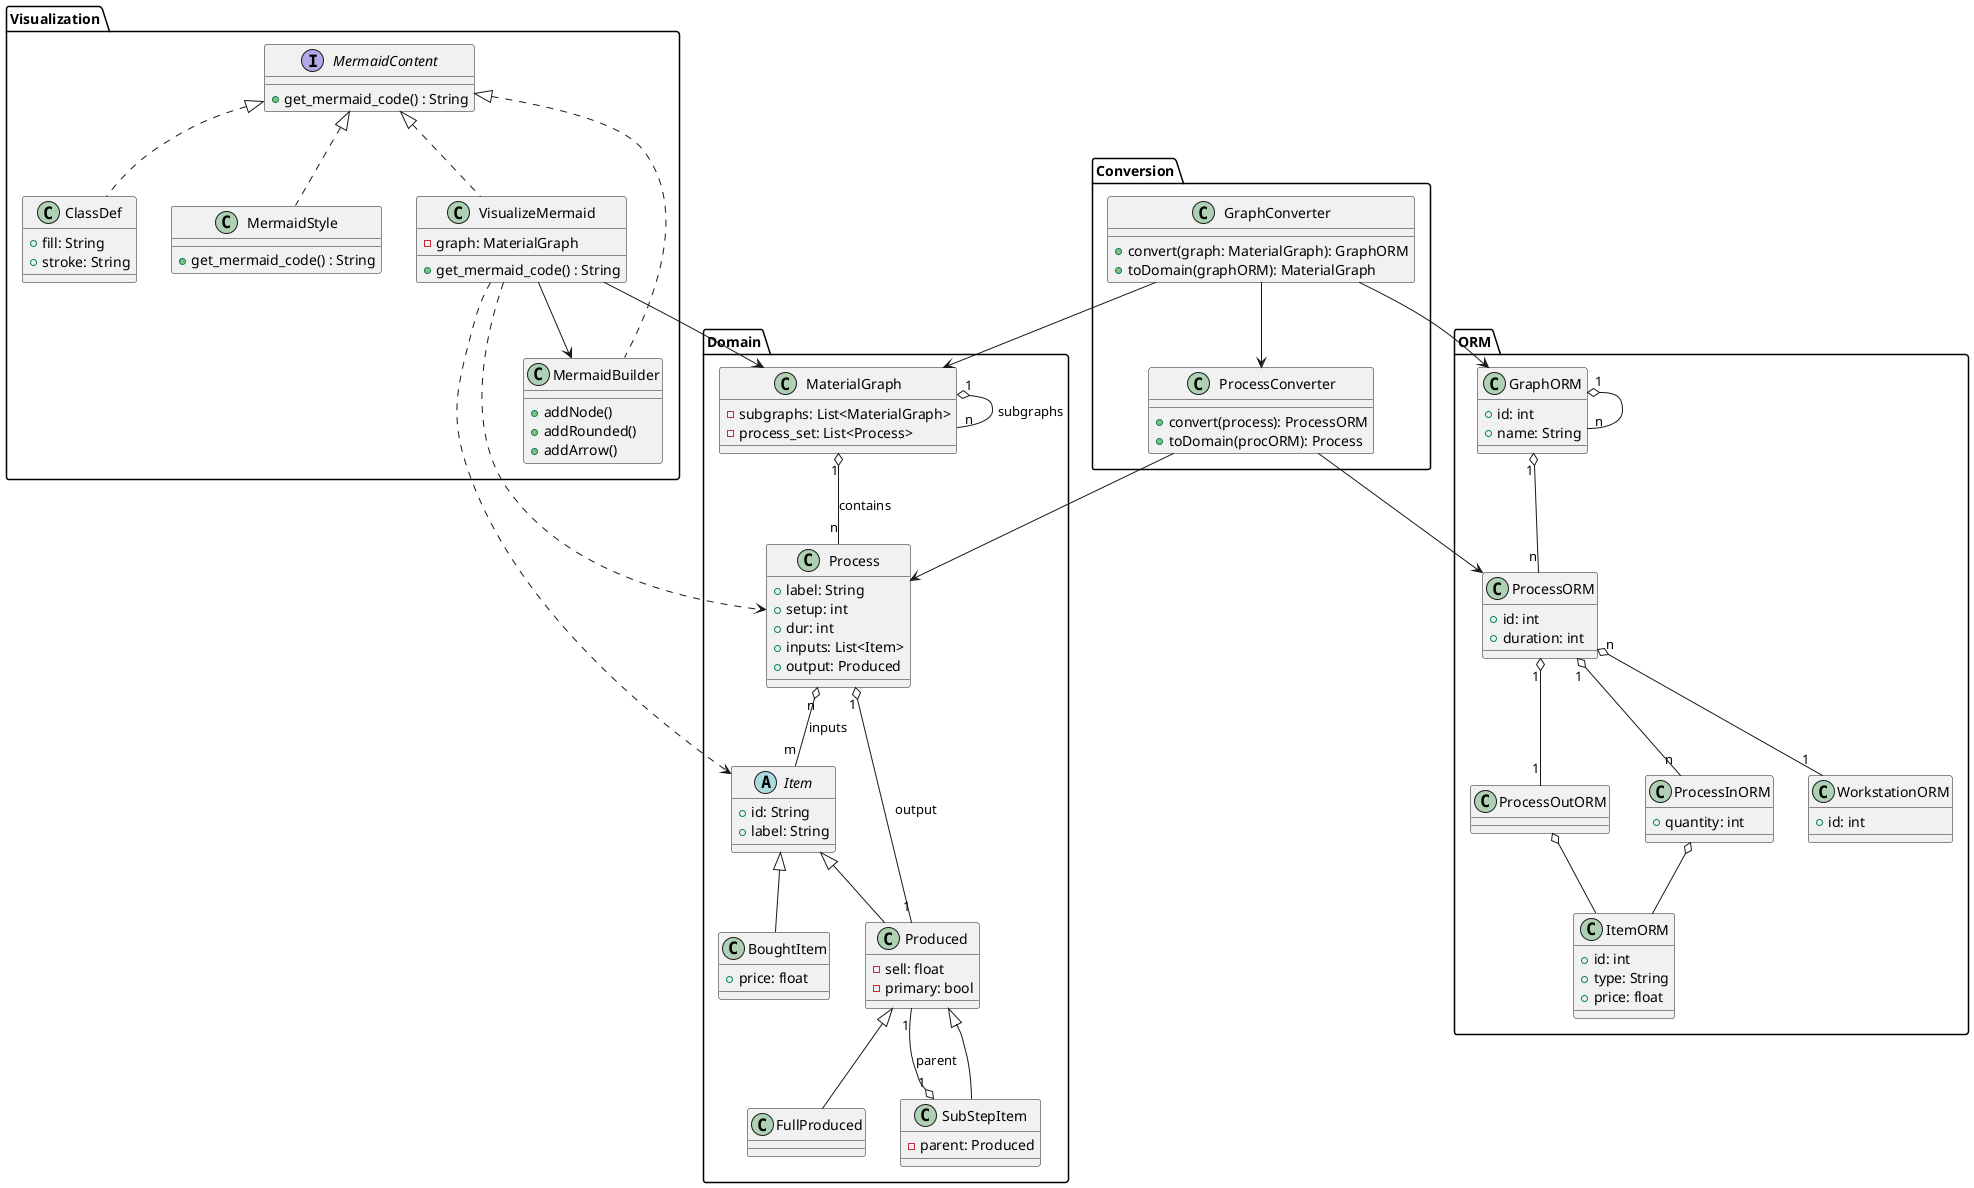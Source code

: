 @startuml

' ===== Domain Package =====
package "Domain" {
  class MaterialGraph {
    - subgraphs: List<MaterialGraph>
    - process_set: List<Process>
  }

  abstract class Item {
    + id: String
    + label: String
  }

  class BoughtItem extends Item {
    + price: float
  }

  class Produced extends Item {
    - sell: float
    - primary: bool
  }

  class FullProduced extends Produced {
  }

  class SubStepItem extends Produced {
    - parent: Produced
  }

  class Process {
    + label: String
    + setup: int
    + dur: int
    + inputs: List<Item>
    + output: Produced
  }

  ' Domain Associations
  MaterialGraph "1" o-- "n" Process : contains
  MaterialGraph "1" o-- "n" MaterialGraph : subgraphs
  Process "1" o-- "1" Produced : output
  Process "n" o-- "m" Item : inputs
  SubStepItem "1" o-- "1" Produced : parent
}

' ===== ORM Package =====
package "ORM" {
  class GraphORM {
    + id: int
    + name: String
  }

  class ProcessORM {
    + id: int
    + duration: int
  }

  class ProcessInORM {
    + quantity: int
  }

  class ProcessOutORM {
  }

  class ItemORM {
    + id: int
    + type: String
    + price: float
  }

  class WorkstationORM {
    + id: int
  }

  ' ORM Associations
  GraphORM "1" o-- "n" ProcessORM
  GraphORM "1" o-- "n" GraphORM
  ProcessORM "1" o-- "n" ProcessInORM
  ProcessORM "1" o-- "1" ProcessOutORM
  ProcessInORM o-- ItemORM
  ProcessOutORM o-- ItemORM
  ProcessORM "n" o-- "1" WorkstationORM
}

package "Conversion" {
  class ProcessConverter {
    + convert(process): ProcessORM
    + toDomain(procORM): Process
  }

  class GraphConverter {
    + convert(graph: MaterialGraph): GraphORM
    + toDomain(graphORM): MaterialGraph
  }

  ' Dependencies
  GraphConverter --> ProcessConverter
  GraphConverter --> MaterialGraph
  GraphConverter --> GraphORM
  ProcessConverter --> ProcessORM
  ProcessConverter --> Process
}

package "Visualization" {
  interface MermaidContent {
    + get_mermaid_code() : String
  }

  class ClassDef implements MermaidContent {
    + fill: String
    + stroke: String
  }

  class MermaidStyle implements MermaidContent {
    + get_mermaid_code() : String
  }

  class MermaidBuilder implements MermaidContent {
    + addNode()
    + addRounded()
    + addArrow()
  }

  class VisualizeMermaid implements MermaidContent {
    - graph: MaterialGraph
    + get_mermaid_code() : String
  }

  ' Visualization Dependencies
  VisualizeMermaid --> MermaidBuilder
  VisualizeMermaid --> MaterialGraph
  VisualizeMermaid ..> Process
  VisualizeMermaid ..> Item
}

@enduml
